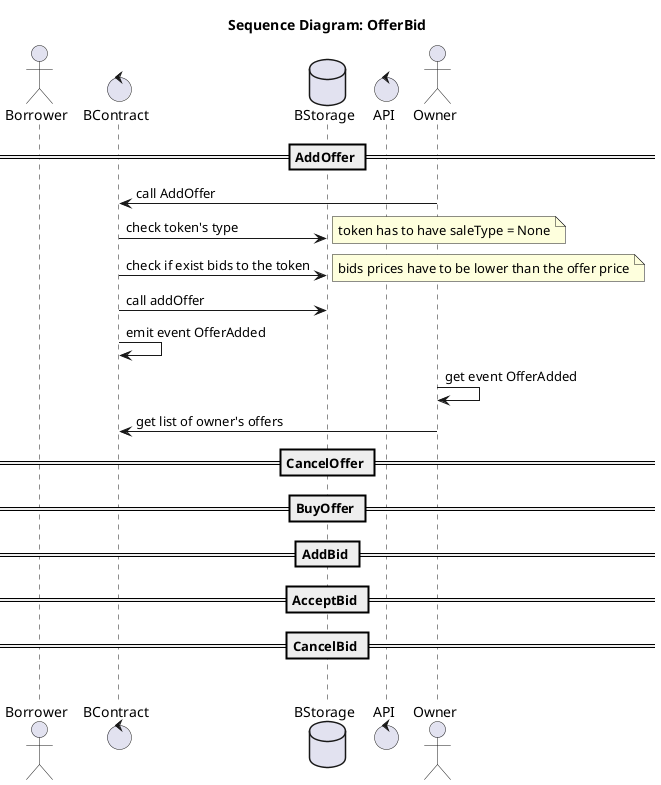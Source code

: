 @startuml

title Sequence Diagram: OfferBid

actor Borrower
control BContract
database BStorage
control API
actor Owner

== AddOffer ==

Owner -> BContract: call AddOffer
BContract -> BStorage: check token's type
note right : token has to have saleType = None
BContract -> BStorage: check if exist bids to the token
note right : bids prices have to be lower than the offer price
BContract -> BStorage: call addOffer
BContract -> BContract: emit event OfferAdded
Owner -> Owner: get event OfferAdded
Owner -> BContract: get list of owner's offers

== CancelOffer ==

== BuyOffer ==

== AddBid ==

== AcceptBid ==

== CancelBid ==

|||
@enduml
